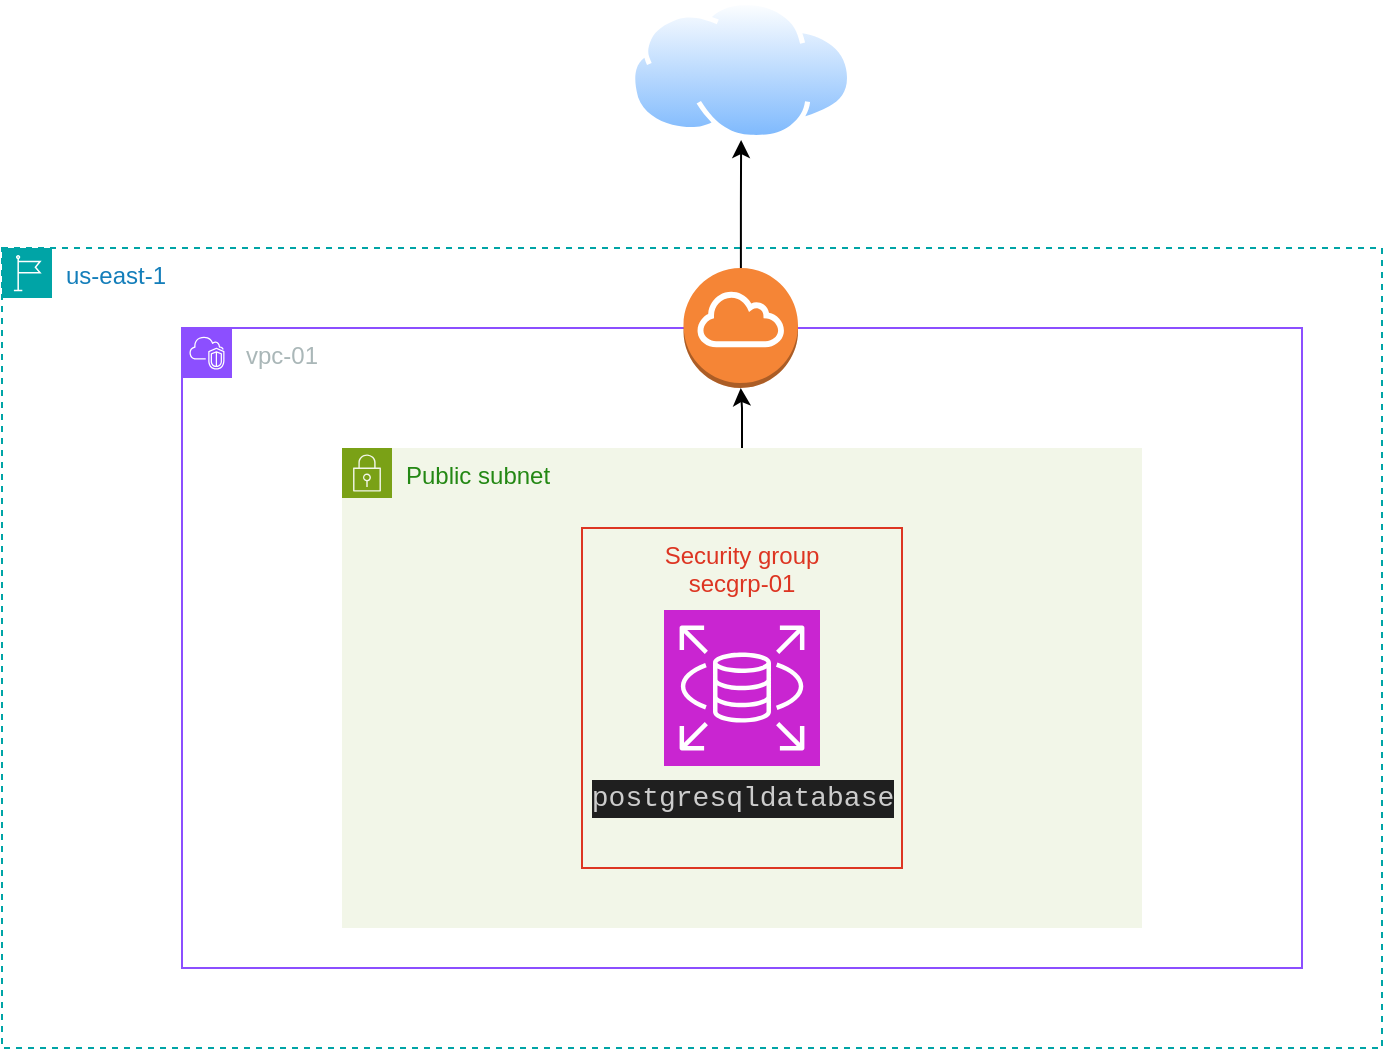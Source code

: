 <mxfile version="22.1.2" type="device">
  <diagram name="Page-1" id="awkf_OdoE4Eta6s4-2FR">
    <mxGraphModel dx="918" dy="585" grid="1" gridSize="10" guides="1" tooltips="1" connect="1" arrows="1" fold="1" page="1" pageScale="1" pageWidth="1169" pageHeight="827" math="0" shadow="0">
      <root>
        <mxCell id="0" />
        <mxCell id="1" parent="0" />
        <mxCell id="S6ToiJVZQJrwTO6xU1Qo-1" value="us-east-1" style="points=[[0,0],[0.25,0],[0.5,0],[0.75,0],[1,0],[1,0.25],[1,0.5],[1,0.75],[1,1],[0.75,1],[0.5,1],[0.25,1],[0,1],[0,0.75],[0,0.5],[0,0.25]];outlineConnect=0;gradientColor=none;html=1;whiteSpace=wrap;fontSize=12;fontStyle=0;container=1;pointerEvents=0;collapsible=0;recursiveResize=0;shape=mxgraph.aws4.group;grIcon=mxgraph.aws4.group_region;strokeColor=#00A4A6;fillColor=none;verticalAlign=top;align=left;spacingLeft=30;fontColor=#147EBA;dashed=1;" vertex="1" parent="1">
          <mxGeometry x="150" y="154" width="690" height="400" as="geometry" />
        </mxCell>
        <mxCell id="S6ToiJVZQJrwTO6xU1Qo-2" value="vpc-01&lt;br&gt;" style="points=[[0,0],[0.25,0],[0.5,0],[0.75,0],[1,0],[1,0.25],[1,0.5],[1,0.75],[1,1],[0.75,1],[0.5,1],[0.25,1],[0,1],[0,0.75],[0,0.5],[0,0.25]];outlineConnect=0;gradientColor=none;html=1;whiteSpace=wrap;fontSize=12;fontStyle=0;container=1;pointerEvents=0;collapsible=0;recursiveResize=0;shape=mxgraph.aws4.group;grIcon=mxgraph.aws4.group_vpc2;strokeColor=#8C4FFF;fillColor=none;verticalAlign=top;align=left;spacingLeft=30;fontColor=#AAB7B8;dashed=0;" vertex="1" parent="S6ToiJVZQJrwTO6xU1Qo-1">
          <mxGeometry x="90" y="40" width="560" height="320" as="geometry" />
        </mxCell>
        <mxCell id="S6ToiJVZQJrwTO6xU1Qo-6" value="Public subnet" style="points=[[0,0],[0.25,0],[0.5,0],[0.75,0],[1,0],[1,0.25],[1,0.5],[1,0.75],[1,1],[0.75,1],[0.5,1],[0.25,1],[0,1],[0,0.75],[0,0.5],[0,0.25]];outlineConnect=0;gradientColor=none;html=1;whiteSpace=wrap;fontSize=12;fontStyle=0;container=1;pointerEvents=0;collapsible=0;recursiveResize=0;shape=mxgraph.aws4.group;grIcon=mxgraph.aws4.group_security_group;grStroke=0;strokeColor=#7AA116;fillColor=#F2F6E8;verticalAlign=top;align=left;spacingLeft=30;fontColor=#248814;dashed=0;" vertex="1" parent="S6ToiJVZQJrwTO6xU1Qo-2">
          <mxGeometry x="80" y="60" width="400" height="240" as="geometry" />
        </mxCell>
        <mxCell id="S6ToiJVZQJrwTO6xU1Qo-7" value="&lt;div style=&quot;color: rgb(204, 204, 204); background-color: rgb(31, 31, 31); font-family: Consolas, &amp;quot;Courier New&amp;quot;, monospace; font-size: 14px; line-height: 19px;&quot;&gt;postgresqldatabase&lt;/div&gt;" style="sketch=0;points=[[0,0,0],[0.25,0,0],[0.5,0,0],[0.75,0,0],[1,0,0],[0,1,0],[0.25,1,0],[0.5,1,0],[0.75,1,0],[1,1,0],[0,0.25,0],[0,0.5,0],[0,0.75,0],[1,0.25,0],[1,0.5,0],[1,0.75,0]];outlineConnect=0;fontColor=#232F3E;fillColor=#C925D1;strokeColor=#ffffff;dashed=0;verticalLabelPosition=bottom;verticalAlign=top;align=center;html=1;fontSize=12;fontStyle=0;aspect=fixed;shape=mxgraph.aws4.resourceIcon;resIcon=mxgraph.aws4.rds;" vertex="1" parent="S6ToiJVZQJrwTO6xU1Qo-6">
          <mxGeometry x="161" y="81" width="78" height="78" as="geometry" />
        </mxCell>
        <mxCell id="S6ToiJVZQJrwTO6xU1Qo-9" value="Security group&lt;br&gt;secgrp-01" style="fillColor=none;strokeColor=#DD3522;verticalAlign=top;fontStyle=0;fontColor=#DD3522;whiteSpace=wrap;html=1;" vertex="1" parent="S6ToiJVZQJrwTO6xU1Qo-6">
          <mxGeometry x="120" y="40" width="160" height="170" as="geometry" />
        </mxCell>
        <mxCell id="S6ToiJVZQJrwTO6xU1Qo-11" value="" style="outlineConnect=0;dashed=0;verticalLabelPosition=bottom;verticalAlign=top;align=center;html=1;shape=mxgraph.aws3.internet_gateway;fillColor=#F58536;gradientColor=none;" vertex="1" parent="S6ToiJVZQJrwTO6xU1Qo-2">
          <mxGeometry x="250.75" y="-30" width="57.25" height="60" as="geometry" />
        </mxCell>
        <mxCell id="S6ToiJVZQJrwTO6xU1Qo-12" style="edgeStyle=orthogonalEdgeStyle;rounded=0;orthogonalLoop=1;jettySize=auto;html=1;entryX=0.5;entryY=1;entryDx=0;entryDy=0;entryPerimeter=0;" edge="1" parent="S6ToiJVZQJrwTO6xU1Qo-2" source="S6ToiJVZQJrwTO6xU1Qo-6" target="S6ToiJVZQJrwTO6xU1Qo-11">
          <mxGeometry relative="1" as="geometry" />
        </mxCell>
        <mxCell id="S6ToiJVZQJrwTO6xU1Qo-13" value="" style="image;aspect=fixed;perimeter=ellipsePerimeter;html=1;align=center;shadow=0;dashed=0;spacingTop=3;image=img/lib/active_directory/internet_cloud.svg;" vertex="1" parent="1">
          <mxGeometry x="464" y="30" width="111.11" height="70" as="geometry" />
        </mxCell>
        <mxCell id="S6ToiJVZQJrwTO6xU1Qo-14" style="edgeStyle=orthogonalEdgeStyle;rounded=0;orthogonalLoop=1;jettySize=auto;html=1;entryX=0.5;entryY=1;entryDx=0;entryDy=0;" edge="1" parent="1" source="S6ToiJVZQJrwTO6xU1Qo-11" target="S6ToiJVZQJrwTO6xU1Qo-13">
          <mxGeometry relative="1" as="geometry" />
        </mxCell>
      </root>
    </mxGraphModel>
  </diagram>
</mxfile>
